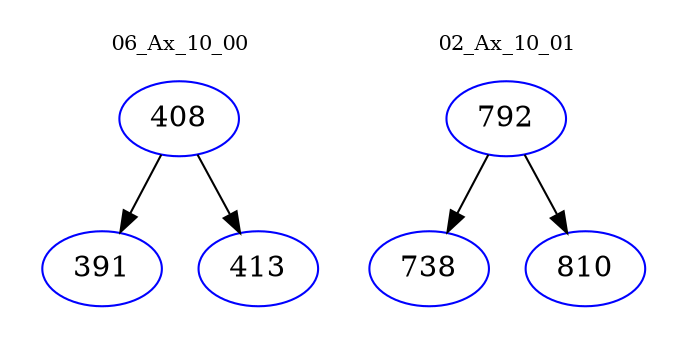 digraph{
subgraph cluster_0 {
color = white
label = "06_Ax_10_00";
fontsize=10;
T0_408 [label="408", color="blue"]
T0_408 -> T0_391 [color="black"]
T0_391 [label="391", color="blue"]
T0_408 -> T0_413 [color="black"]
T0_413 [label="413", color="blue"]
}
subgraph cluster_1 {
color = white
label = "02_Ax_10_01";
fontsize=10;
T1_792 [label="792", color="blue"]
T1_792 -> T1_738 [color="black"]
T1_738 [label="738", color="blue"]
T1_792 -> T1_810 [color="black"]
T1_810 [label="810", color="blue"]
}
}
